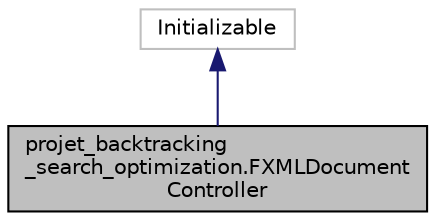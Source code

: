 digraph "projet_backtracking_search_optimization.FXMLDocumentController"
{
  edge [fontname="Helvetica",fontsize="10",labelfontname="Helvetica",labelfontsize="10"];
  node [fontname="Helvetica",fontsize="10",shape=record];
  Node0 [label="projet_backtracking\l_search_optimization.FXMLDocument\lController",height=0.2,width=0.4,color="black", fillcolor="grey75", style="filled", fontcolor="black"];
  Node1 -> Node0 [dir="back",color="midnightblue",fontsize="10",style="solid",fontname="Helvetica"];
  Node1 [label="Initializable",height=0.2,width=0.4,color="grey75", fillcolor="white", style="filled"];
}
